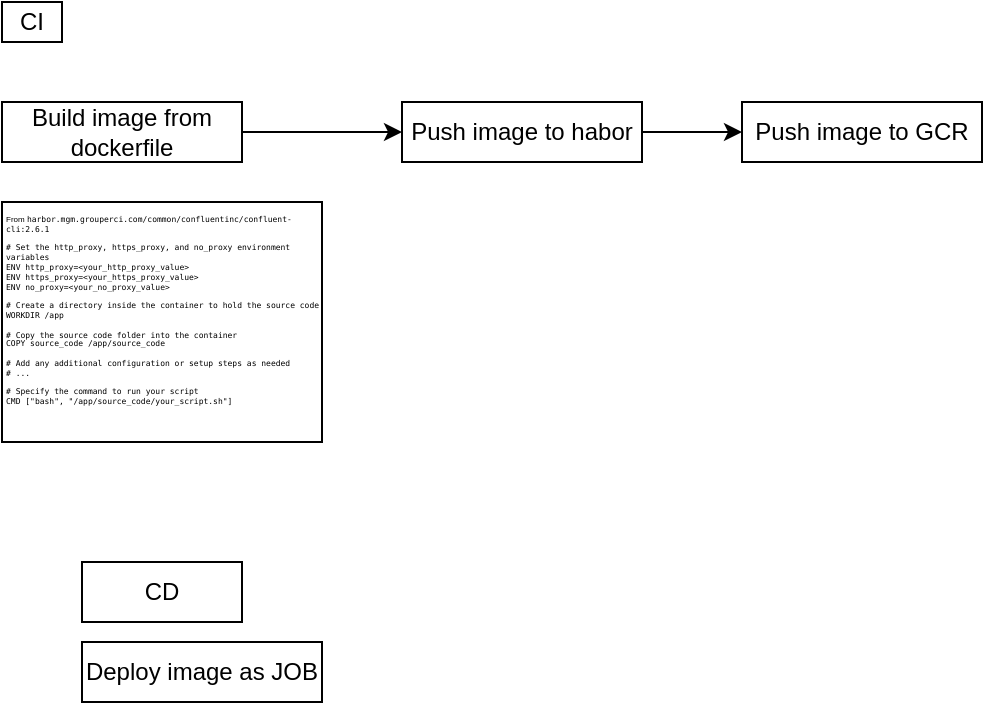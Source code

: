 <mxfile version="21.3.2" type="github">
  <diagram name="Page-1" id="FfCRoQGH_oKn72j3upOo">
    <mxGraphModel dx="500" dy="261" grid="1" gridSize="10" guides="1" tooltips="1" connect="1" arrows="1" fold="1" page="1" pageScale="1" pageWidth="827" pageHeight="1169" math="0" shadow="0">
      <root>
        <mxCell id="0" />
        <mxCell id="1" parent="0" />
        <mxCell id="AF05VZKG7TkKXqjTwzGu-1" value="CI" style="rounded=0;whiteSpace=wrap;html=1;" vertex="1" parent="1">
          <mxGeometry x="80" y="100" width="30" height="20" as="geometry" />
        </mxCell>
        <mxCell id="AF05VZKG7TkKXqjTwzGu-2" value="Deploy image as JOB" style="rounded=0;whiteSpace=wrap;html=1;" vertex="1" parent="1">
          <mxGeometry x="120" y="420" width="120" height="30" as="geometry" />
        </mxCell>
        <mxCell id="AF05VZKG7TkKXqjTwzGu-7" style="edgeStyle=orthogonalEdgeStyle;rounded=0;orthogonalLoop=1;jettySize=auto;html=1;entryX=0;entryY=0.5;entryDx=0;entryDy=0;" edge="1" parent="1" source="AF05VZKG7TkKXqjTwzGu-3" target="AF05VZKG7TkKXqjTwzGu-4">
          <mxGeometry relative="1" as="geometry" />
        </mxCell>
        <mxCell id="AF05VZKG7TkKXqjTwzGu-3" value="Build image from dockerfile" style="rounded=0;whiteSpace=wrap;html=1;" vertex="1" parent="1">
          <mxGeometry x="80" y="150" width="120" height="30" as="geometry" />
        </mxCell>
        <mxCell id="AF05VZKG7TkKXqjTwzGu-8" style="edgeStyle=orthogonalEdgeStyle;rounded=0;orthogonalLoop=1;jettySize=auto;html=1;entryX=0;entryY=0.5;entryDx=0;entryDy=0;" edge="1" parent="1" source="AF05VZKG7TkKXqjTwzGu-4" target="AF05VZKG7TkKXqjTwzGu-5">
          <mxGeometry relative="1" as="geometry" />
        </mxCell>
        <mxCell id="AF05VZKG7TkKXqjTwzGu-4" value="Push image to habor" style="rounded=0;whiteSpace=wrap;html=1;" vertex="1" parent="1">
          <mxGeometry x="280" y="150" width="120" height="30" as="geometry" />
        </mxCell>
        <mxCell id="AF05VZKG7TkKXqjTwzGu-5" value="Push image to GCR" style="rounded=0;whiteSpace=wrap;html=1;" vertex="1" parent="1">
          <mxGeometry x="450" y="150" width="120" height="30" as="geometry" />
        </mxCell>
        <mxCell id="AF05VZKG7TkKXqjTwzGu-6" value="CD" style="rounded=0;whiteSpace=wrap;html=1;" vertex="1" parent="1">
          <mxGeometry x="120" y="380" width="80" height="30" as="geometry" />
        </mxCell>
        <mxCell id="AF05VZKG7TkKXqjTwzGu-9" value="From&amp;nbsp;&lt;code style=&quot;font-size: 4px;&quot;&gt;harbor.mgm.grouperci.com/common/confluentinc/confluent-cli:2.6.1&lt;br&gt;&lt;br&gt;# Set the http_proxy, https_proxy, and no_proxy environment variables&lt;br/&gt;ENV http_proxy=&amp;lt;your_http_proxy_value&amp;gt;&lt;br/&gt;ENV https_proxy=&amp;lt;your_https_proxy_value&amp;gt;&lt;br/&gt;ENV no_proxy=&amp;lt;your_no_proxy_value&amp;gt;&lt;br/&gt;&lt;br/&gt;# Create a directory inside the container to hold the source code&lt;br/&gt;WORKDIR /app&lt;br/&gt;&lt;br/&gt;# Copy the source code folder into the container&lt;br/&gt;COPY source_code /app/source_code&lt;br/&gt;&lt;br/&gt;# Add any additional configuration or setup steps as needed&lt;br/&gt;# ...&lt;br/&gt;&lt;br/&gt;# Specify the command to run your script&lt;br/&gt;CMD [&quot;bash&quot;, &quot;/app/source_code/your_script.sh&quot;]&lt;br&gt;&lt;br&gt;&lt;br&gt;&lt;br&gt;&lt;br&gt;&lt;br&gt;&lt;br&gt;&lt;/code&gt;" style="rounded=0;whiteSpace=wrap;html=1;verticalAlign=top;align=left;fontSize=4;" vertex="1" parent="1">
          <mxGeometry x="80" y="200" width="160" height="120" as="geometry" />
        </mxCell>
      </root>
    </mxGraphModel>
  </diagram>
</mxfile>
